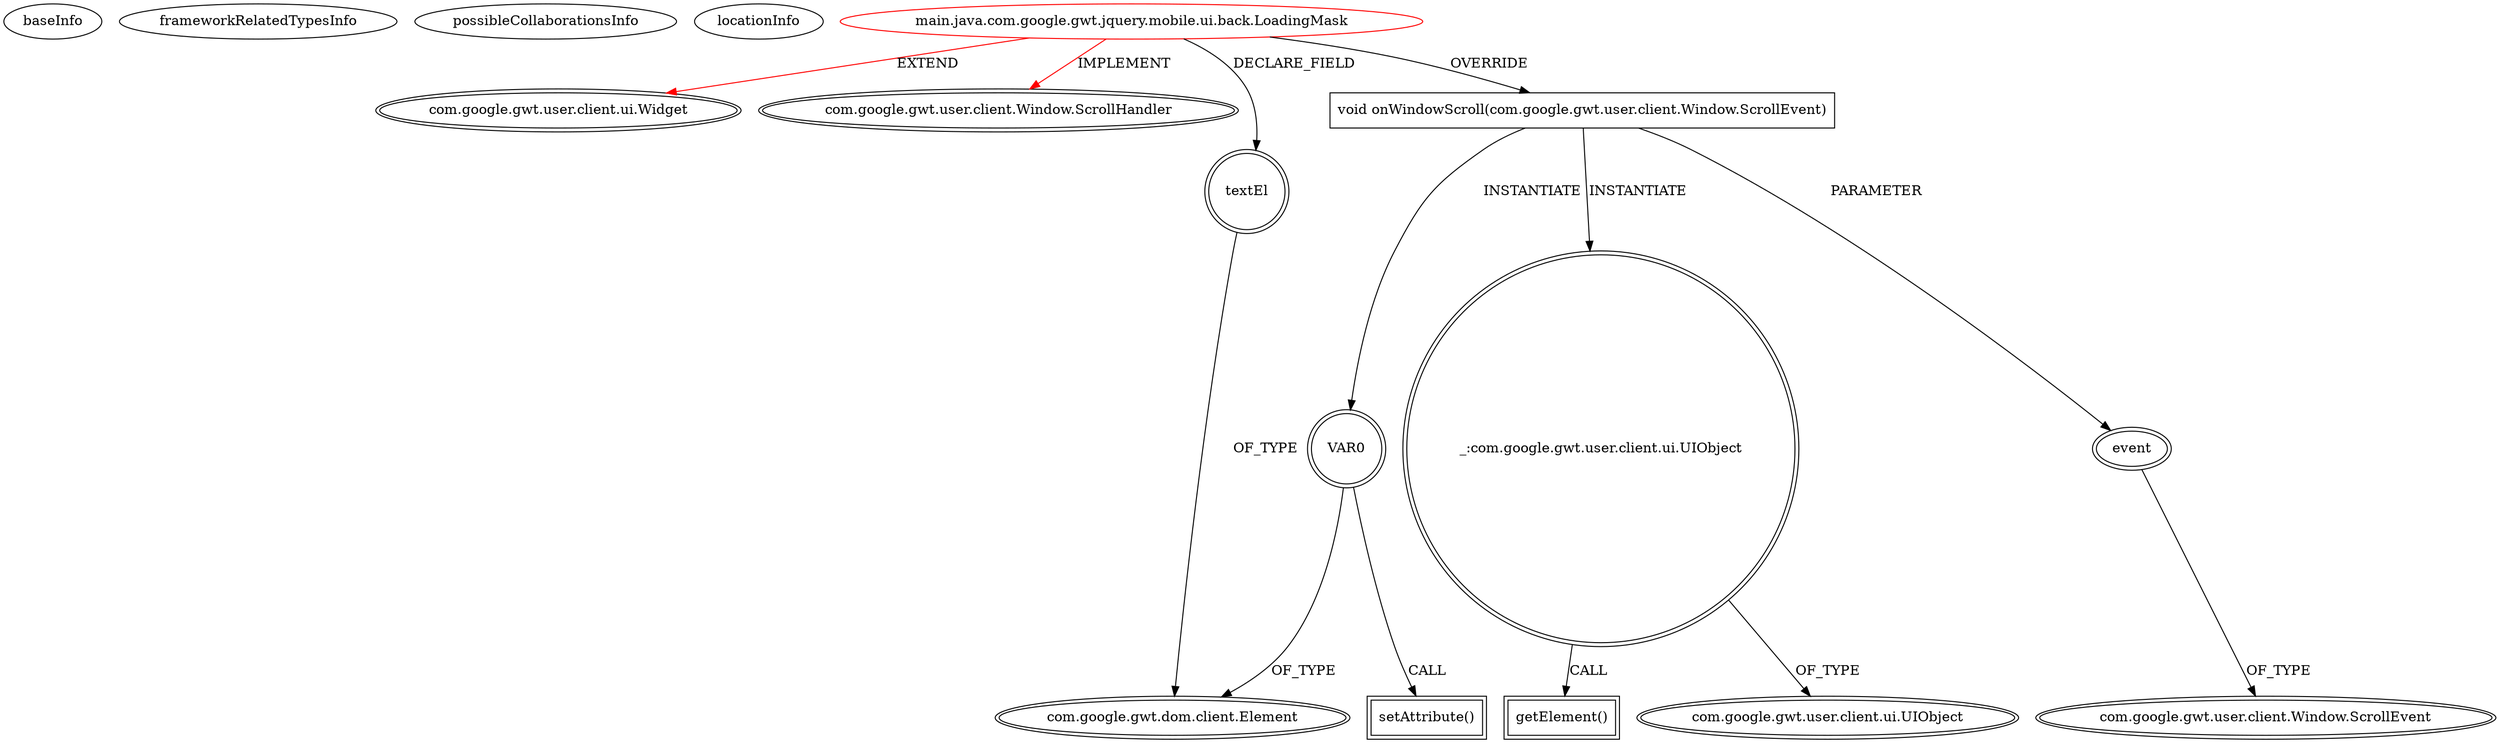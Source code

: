 digraph {
baseInfo[graphId=3193,category="extension_graph",isAnonymous=false,possibleRelation=false]
frameworkRelatedTypesInfo[0="com.google.gwt.user.client.ui.Widget",1="com.google.gwt.user.client.Window.ScrollHandler"]
possibleCollaborationsInfo[]
locationInfo[projectName="jhudson8-gwt-jquery-ui",filePath="/jhudson8-gwt-jquery-ui/gwt-jquery-ui-master/core/gwt-jquery-ui-mobile/src/main/java/com/google/gwt/jquery/mobile/ui/back/LoadingMask.java",contextSignature="LoadingMask",graphId="3193"]
0[label="main.java.com.google.gwt.jquery.mobile.ui.back.LoadingMask",vertexType="ROOT_CLIENT_CLASS_DECLARATION",isFrameworkType=false,color=red]
1[label="com.google.gwt.user.client.ui.Widget",vertexType="FRAMEWORK_CLASS_TYPE",isFrameworkType=true,peripheries=2]
2[label="com.google.gwt.user.client.Window.ScrollHandler",vertexType="FRAMEWORK_INTERFACE_TYPE",isFrameworkType=true,peripheries=2]
3[label="textEl",vertexType="FIELD_DECLARATION",isFrameworkType=true,peripheries=2,shape=circle]
4[label="com.google.gwt.dom.client.Element",vertexType="FRAMEWORK_CLASS_TYPE",isFrameworkType=true,peripheries=2]
5[label="void onWindowScroll(com.google.gwt.user.client.Window.ScrollEvent)",vertexType="OVERRIDING_METHOD_DECLARATION",isFrameworkType=false,shape=box]
6[label="event",vertexType="PARAMETER_DECLARATION",isFrameworkType=true,peripheries=2]
7[label="com.google.gwt.user.client.Window.ScrollEvent",vertexType="FRAMEWORK_CLASS_TYPE",isFrameworkType=true,peripheries=2]
8[label="VAR0",vertexType="VARIABLE_EXPRESION",isFrameworkType=true,peripheries=2,shape=circle]
9[label="setAttribute()",vertexType="INSIDE_CALL",isFrameworkType=true,peripheries=2,shape=box]
11[label="_:com.google.gwt.user.client.ui.UIObject",vertexType="VARIABLE_EXPRESION",isFrameworkType=true,peripheries=2,shape=circle]
13[label="com.google.gwt.user.client.ui.UIObject",vertexType="FRAMEWORK_CLASS_TYPE",isFrameworkType=true,peripheries=2]
12[label="getElement()",vertexType="INSIDE_CALL",isFrameworkType=true,peripheries=2,shape=box]
0->1[label="EXTEND",color=red]
0->2[label="IMPLEMENT",color=red]
0->3[label="DECLARE_FIELD"]
3->4[label="OF_TYPE"]
0->5[label="OVERRIDE"]
6->7[label="OF_TYPE"]
5->6[label="PARAMETER"]
5->8[label="INSTANTIATE"]
8->4[label="OF_TYPE"]
8->9[label="CALL"]
5->11[label="INSTANTIATE"]
11->13[label="OF_TYPE"]
11->12[label="CALL"]
}
